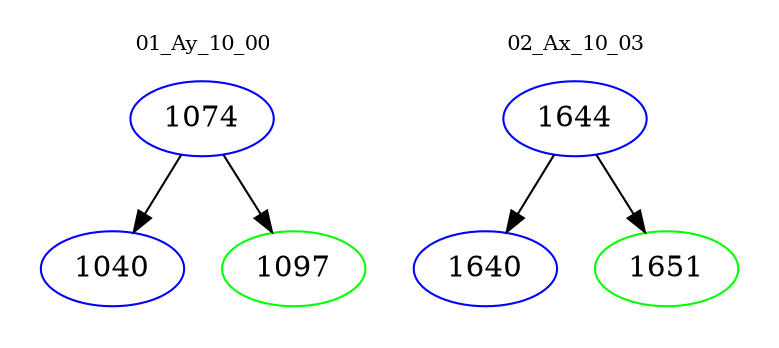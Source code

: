 digraph{
subgraph cluster_0 {
color = white
label = "01_Ay_10_00";
fontsize=10;
T0_1074 [label="1074", color="blue"]
T0_1074 -> T0_1040 [color="black"]
T0_1040 [label="1040", color="blue"]
T0_1074 -> T0_1097 [color="black"]
T0_1097 [label="1097", color="green"]
}
subgraph cluster_1 {
color = white
label = "02_Ax_10_03";
fontsize=10;
T1_1644 [label="1644", color="blue"]
T1_1644 -> T1_1640 [color="black"]
T1_1640 [label="1640", color="blue"]
T1_1644 -> T1_1651 [color="black"]
T1_1651 [label="1651", color="green"]
}
}
